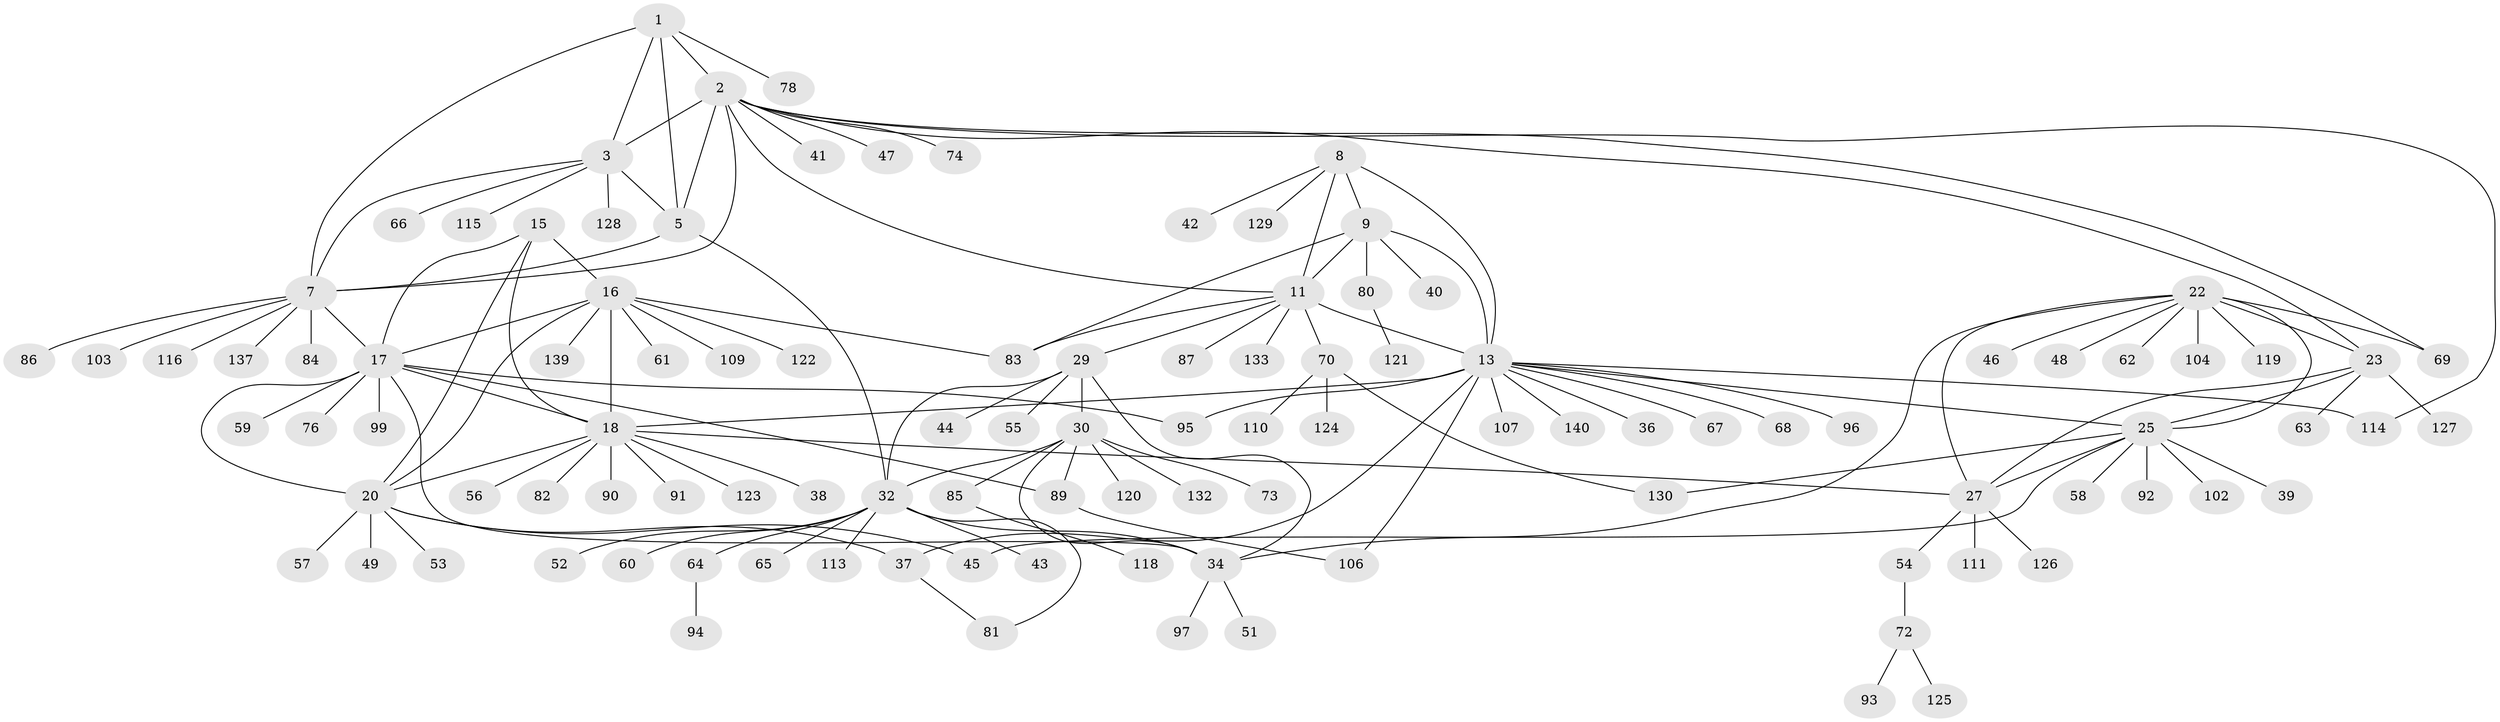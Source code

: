 // Generated by graph-tools (version 1.1) at 2025/24/03/03/25 07:24:17]
// undirected, 109 vertices, 146 edges
graph export_dot {
graph [start="1"]
  node [color=gray90,style=filled];
  1 [super="+4"];
  2 [super="+6"];
  3 [super="+79"];
  5 [super="+105"];
  7 [super="+71"];
  8 [super="+50"];
  9 [super="+10"];
  11 [super="+12"];
  13 [super="+14"];
  15;
  16 [super="+19"];
  17 [super="+98"];
  18 [super="+21"];
  20 [super="+138"];
  22 [super="+24"];
  23 [super="+26"];
  25 [super="+135"];
  27 [super="+28"];
  29 [super="+31"];
  30 [super="+117"];
  32 [super="+33"];
  34 [super="+35"];
  36;
  37;
  38;
  39 [super="+77"];
  40;
  41;
  42;
  43 [super="+100"];
  44;
  45 [super="+134"];
  46;
  47;
  48;
  49;
  51;
  52;
  53;
  54 [super="+75"];
  55;
  56;
  57;
  58;
  59;
  60;
  61;
  62;
  63 [super="+131"];
  64;
  65;
  66;
  67;
  68;
  69;
  70;
  72 [super="+101"];
  73;
  74 [super="+136"];
  76;
  78;
  80;
  81;
  82;
  83 [super="+88"];
  84;
  85;
  86;
  87;
  89 [super="+112"];
  90;
  91;
  92;
  93;
  94;
  95;
  96;
  97;
  99;
  102;
  103;
  104;
  106;
  107 [super="+108"];
  109;
  110;
  111;
  113;
  114;
  115;
  116;
  118;
  119;
  120;
  121;
  122;
  123;
  124;
  125;
  126;
  127;
  128;
  129;
  130;
  132;
  133;
  137;
  139;
  140;
  1 -- 2 [weight=4];
  1 -- 3 [weight=2];
  1 -- 5 [weight=2];
  1 -- 7 [weight=2];
  1 -- 78;
  2 -- 3 [weight=2];
  2 -- 5 [weight=2];
  2 -- 7 [weight=2];
  2 -- 74;
  2 -- 69;
  2 -- 41;
  2 -- 11;
  2 -- 47;
  2 -- 114;
  2 -- 23;
  3 -- 5;
  3 -- 7;
  3 -- 66;
  3 -- 115;
  3 -- 128;
  5 -- 7;
  5 -- 32;
  7 -- 17;
  7 -- 84;
  7 -- 86;
  7 -- 103;
  7 -- 137;
  7 -- 116;
  8 -- 9 [weight=2];
  8 -- 11 [weight=2];
  8 -- 13 [weight=2];
  8 -- 42;
  8 -- 129;
  9 -- 11 [weight=4];
  9 -- 13 [weight=4];
  9 -- 40;
  9 -- 80;
  9 -- 83;
  11 -- 13 [weight=4];
  11 -- 70;
  11 -- 87;
  11 -- 133;
  11 -- 29;
  11 -- 83;
  13 -- 18;
  13 -- 67;
  13 -- 68;
  13 -- 95;
  13 -- 106;
  13 -- 107;
  13 -- 114;
  13 -- 140;
  13 -- 96;
  13 -- 36;
  13 -- 37;
  13 -- 25;
  15 -- 16 [weight=2];
  15 -- 17;
  15 -- 18 [weight=2];
  15 -- 20;
  16 -- 17 [weight=2];
  16 -- 18 [weight=4];
  16 -- 20 [weight=2];
  16 -- 61;
  16 -- 139;
  16 -- 109;
  16 -- 83;
  16 -- 122;
  17 -- 18 [weight=2];
  17 -- 20;
  17 -- 34;
  17 -- 59;
  17 -- 76;
  17 -- 95;
  17 -- 99;
  17 -- 89;
  18 -- 20 [weight=2];
  18 -- 27;
  18 -- 91;
  18 -- 38;
  18 -- 82;
  18 -- 56;
  18 -- 90;
  18 -- 123;
  20 -- 37;
  20 -- 45;
  20 -- 49;
  20 -- 53;
  20 -- 57;
  22 -- 23 [weight=4];
  22 -- 25 [weight=2];
  22 -- 27 [weight=4];
  22 -- 46;
  22 -- 62;
  22 -- 69;
  22 -- 34;
  22 -- 104;
  22 -- 48;
  22 -- 119;
  23 -- 25 [weight=2];
  23 -- 27 [weight=4];
  23 -- 127;
  23 -- 63;
  25 -- 27 [weight=2];
  25 -- 39;
  25 -- 45;
  25 -- 58;
  25 -- 92;
  25 -- 102;
  25 -- 130;
  27 -- 54;
  27 -- 126;
  27 -- 111;
  29 -- 30 [weight=2];
  29 -- 32 [weight=4];
  29 -- 34 [weight=4];
  29 -- 44;
  29 -- 55;
  30 -- 32 [weight=2];
  30 -- 34 [weight=2];
  30 -- 73;
  30 -- 85;
  30 -- 89;
  30 -- 120;
  30 -- 132;
  32 -- 34 [weight=4];
  32 -- 43;
  32 -- 52;
  32 -- 113;
  32 -- 64;
  32 -- 65;
  32 -- 81;
  32 -- 60;
  34 -- 97;
  34 -- 51;
  37 -- 81;
  54 -- 72;
  64 -- 94;
  70 -- 110;
  70 -- 124;
  70 -- 130;
  72 -- 93;
  72 -- 125;
  80 -- 121;
  85 -- 118;
  89 -- 106;
}
